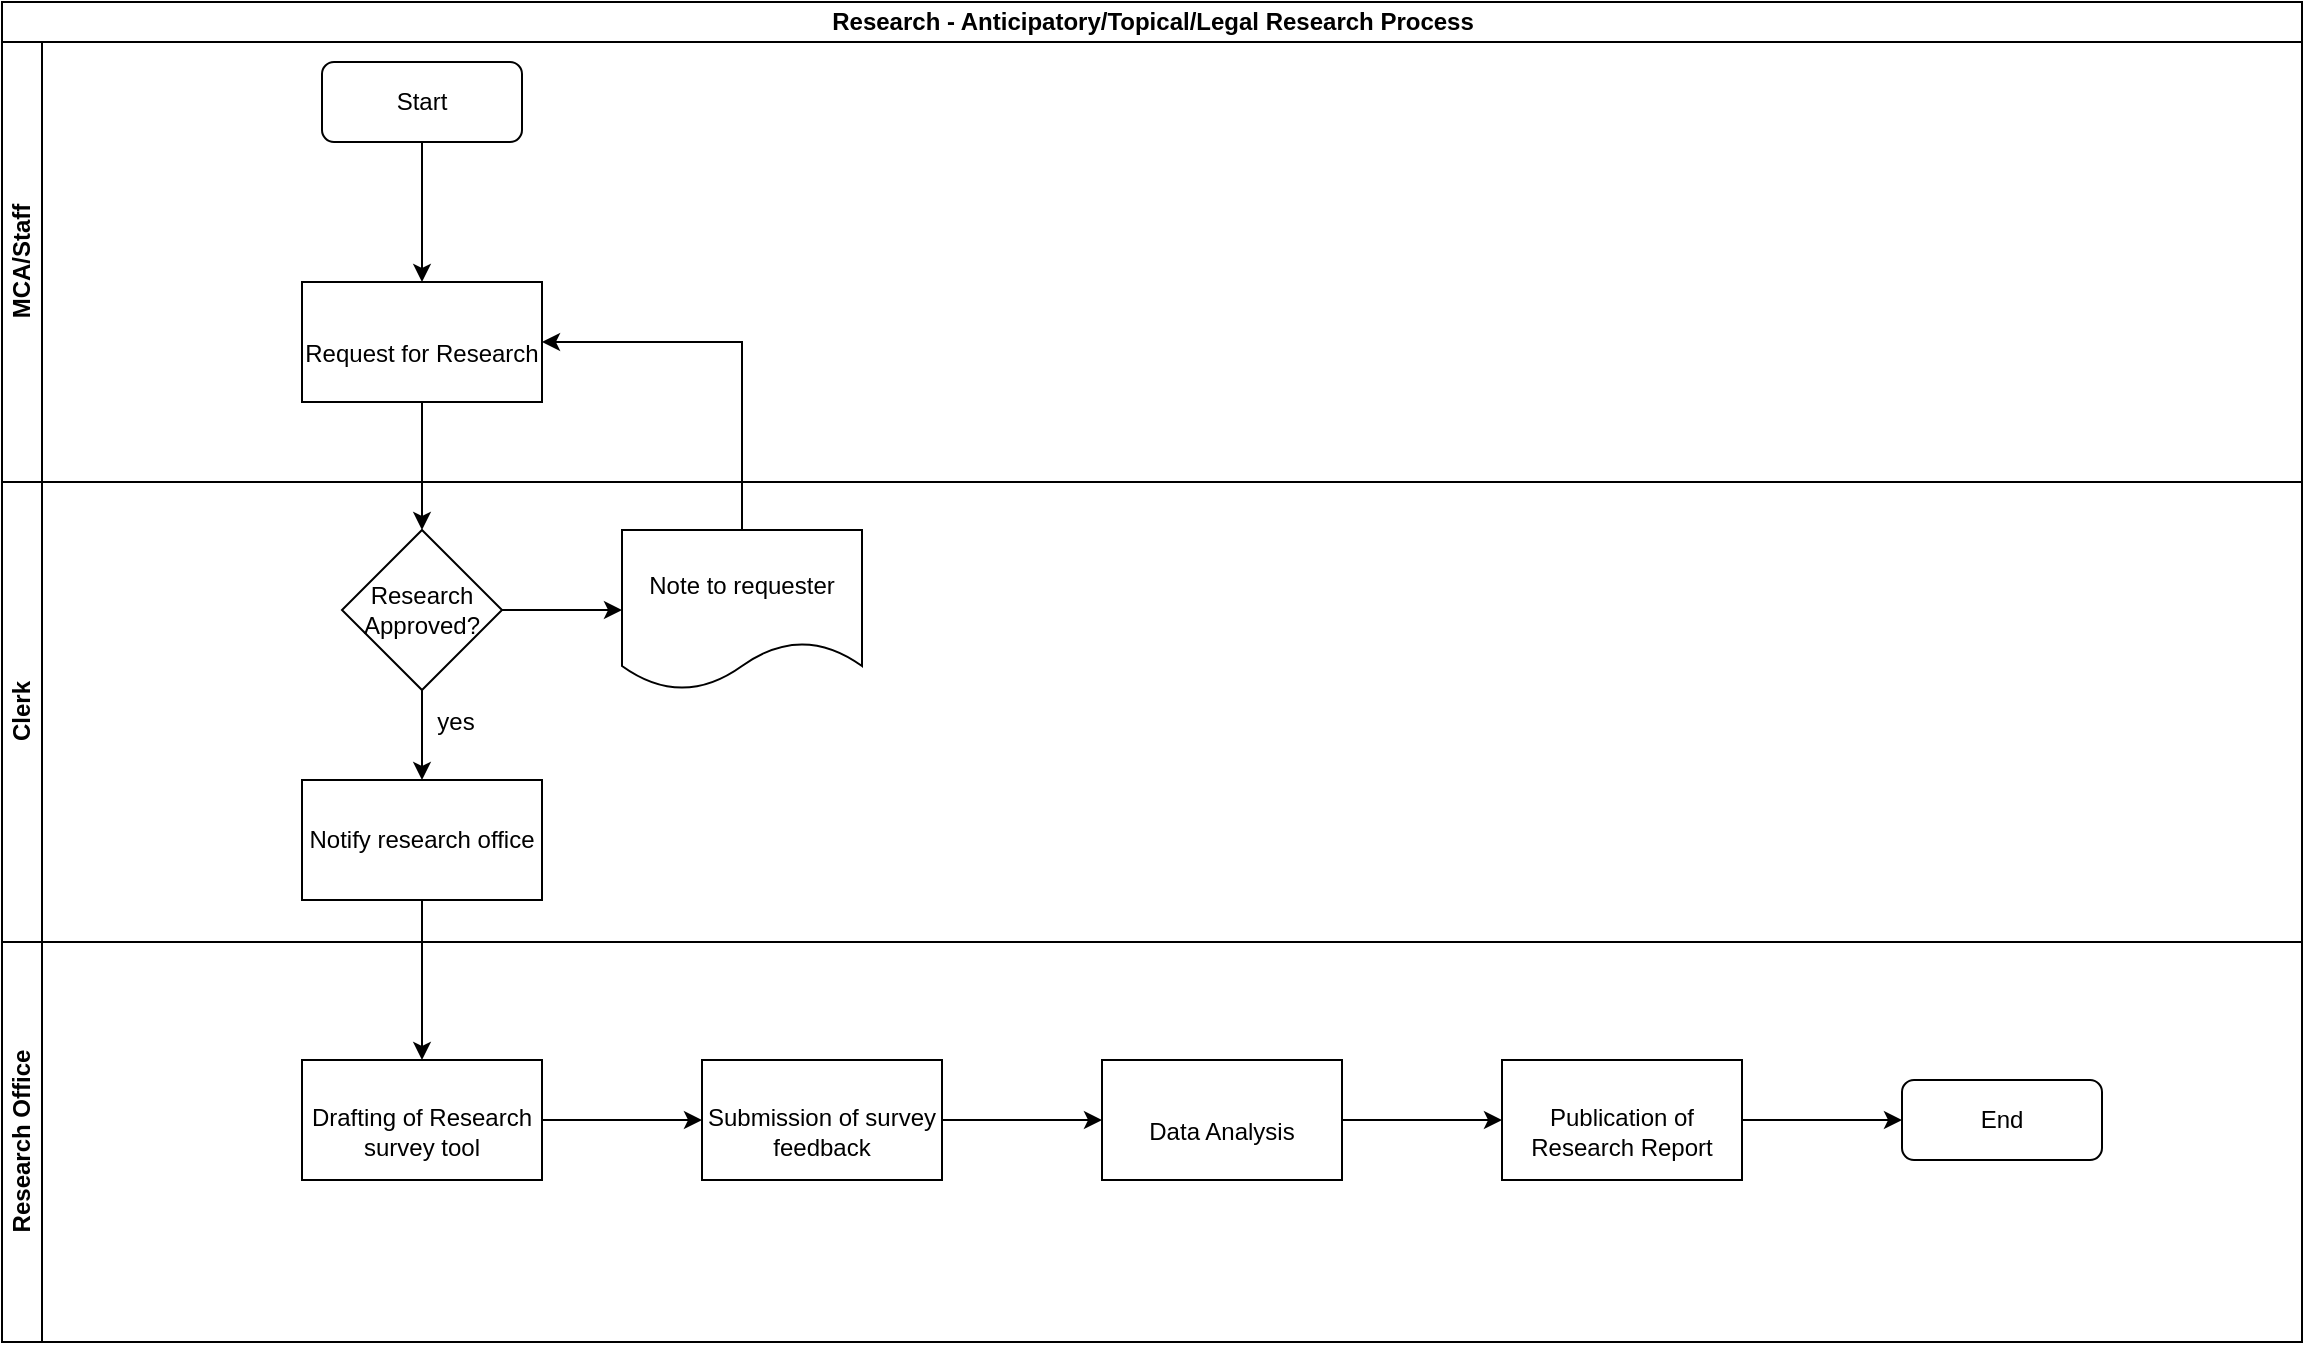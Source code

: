 <mxfile version="13.7.7" type="github">
  <diagram id="TwOUgwQ_L8dcKbeYbcKS" name="Page-1">
    <mxGraphModel dx="910" dy="487" grid="1" gridSize="10" guides="1" tooltips="1" connect="1" arrows="1" fold="1" page="1" pageScale="1" pageWidth="1169" pageHeight="827" math="0" shadow="0">
      <root>
        <mxCell id="0" />
        <mxCell id="1" parent="0" />
        <mxCell id="Q3lczVQ_mJhsyo0WWtEm-1" value="Research - Anticipatory/Topical/Legal Research Process" style="swimlane;html=1;childLayout=stackLayout;resizeParent=1;resizeParentMax=0;horizontal=1;startSize=20;horizontalStack=0;" vertex="1" parent="1">
          <mxGeometry x="10" y="10" width="1150" height="670" as="geometry" />
        </mxCell>
        <mxCell id="Q3lczVQ_mJhsyo0WWtEm-2" value="MCA/Staff" style="swimlane;html=1;startSize=20;horizontal=0;" vertex="1" parent="Q3lczVQ_mJhsyo0WWtEm-1">
          <mxGeometry y="20" width="1150" height="220" as="geometry" />
        </mxCell>
        <mxCell id="Q3lczVQ_mJhsyo0WWtEm-5" value="Start" style="rounded=1;whiteSpace=wrap;html=1;" vertex="1" parent="Q3lczVQ_mJhsyo0WWtEm-2">
          <mxGeometry x="160" y="10" width="100" height="40" as="geometry" />
        </mxCell>
        <mxCell id="Q3lczVQ_mJhsyo0WWtEm-8" value="&lt;br/&gt;&lt;p style=&quot;margin-bottom: 0in&quot;&gt;Request for Research&lt;/p&gt;&lt;br/&gt;" style="rounded=0;whiteSpace=wrap;html=1;" vertex="1" parent="Q3lczVQ_mJhsyo0WWtEm-2">
          <mxGeometry x="150" y="120" width="120" height="60" as="geometry" />
        </mxCell>
        <mxCell id="Q3lczVQ_mJhsyo0WWtEm-7" value="" style="edgeStyle=orthogonalEdgeStyle;rounded=0;orthogonalLoop=1;jettySize=auto;html=1;entryX=0.5;entryY=0;entryDx=0;entryDy=0;" edge="1" parent="Q3lczVQ_mJhsyo0WWtEm-2" source="Q3lczVQ_mJhsyo0WWtEm-5" target="Q3lczVQ_mJhsyo0WWtEm-8">
          <mxGeometry relative="1" as="geometry">
            <mxPoint x="210" y="120" as="targetPoint" />
          </mxGeometry>
        </mxCell>
        <mxCell id="Q3lczVQ_mJhsyo0WWtEm-3" value="Clerk" style="swimlane;html=1;startSize=20;horizontal=0;" vertex="1" parent="Q3lczVQ_mJhsyo0WWtEm-1">
          <mxGeometry y="240" width="1150" height="230" as="geometry" />
        </mxCell>
        <mxCell id="Q3lczVQ_mJhsyo0WWtEm-9" value="Research Approved?" style="rhombus;whiteSpace=wrap;html=1;rounded=0;" vertex="1" parent="Q3lczVQ_mJhsyo0WWtEm-3">
          <mxGeometry x="170" y="24" width="80" height="80" as="geometry" />
        </mxCell>
        <mxCell id="Q3lczVQ_mJhsyo0WWtEm-12" value="" style="edgeStyle=orthogonalEdgeStyle;rounded=0;orthogonalLoop=1;jettySize=auto;html=1;" edge="1" parent="Q3lczVQ_mJhsyo0WWtEm-3" source="Q3lczVQ_mJhsyo0WWtEm-9" target="Q3lczVQ_mJhsyo0WWtEm-11">
          <mxGeometry relative="1" as="geometry" />
        </mxCell>
        <mxCell id="Q3lczVQ_mJhsyo0WWtEm-13" value="yes" style="text;html=1;strokeColor=none;fillColor=none;align=center;verticalAlign=middle;whiteSpace=wrap;rounded=0;" vertex="1" parent="Q3lczVQ_mJhsyo0WWtEm-3">
          <mxGeometry x="207" y="110" width="40" height="20" as="geometry" />
        </mxCell>
        <mxCell id="Q3lczVQ_mJhsyo0WWtEm-11" value="Notify research office" style="whiteSpace=wrap;html=1;rounded=0;" vertex="1" parent="Q3lczVQ_mJhsyo0WWtEm-3">
          <mxGeometry x="150" y="149" width="120" height="60" as="geometry" />
        </mxCell>
        <mxCell id="Q3lczVQ_mJhsyo0WWtEm-4" value="Research Office" style="swimlane;html=1;startSize=20;horizontal=0;" vertex="1" parent="Q3lczVQ_mJhsyo0WWtEm-1">
          <mxGeometry y="470" width="1150" height="200" as="geometry" />
        </mxCell>
        <mxCell id="Q3lczVQ_mJhsyo0WWtEm-14" value="&lt;br/&gt;&lt;p style=&quot;margin-bottom: 0in&quot;&gt;Drafting of Research survey tool&lt;/p&gt;&lt;br/&gt;" style="whiteSpace=wrap;html=1;rounded=0;" vertex="1" parent="Q3lczVQ_mJhsyo0WWtEm-4">
          <mxGeometry x="150" y="59" width="120" height="60" as="geometry" />
        </mxCell>
        <mxCell id="Q3lczVQ_mJhsyo0WWtEm-24" value="End" style="rounded=1;whiteSpace=wrap;html=1;" vertex="1" parent="Q3lczVQ_mJhsyo0WWtEm-4">
          <mxGeometry x="950" y="69" width="100" height="40" as="geometry" />
        </mxCell>
        <mxCell id="Q3lczVQ_mJhsyo0WWtEm-10" value="" style="edgeStyle=orthogonalEdgeStyle;rounded=0;orthogonalLoop=1;jettySize=auto;html=1;" edge="1" parent="Q3lczVQ_mJhsyo0WWtEm-1" source="Q3lczVQ_mJhsyo0WWtEm-8" target="Q3lczVQ_mJhsyo0WWtEm-9">
          <mxGeometry relative="1" as="geometry" />
        </mxCell>
        <mxCell id="Q3lczVQ_mJhsyo0WWtEm-15" value="" style="edgeStyle=orthogonalEdgeStyle;rounded=0;orthogonalLoop=1;jettySize=auto;html=1;" edge="1" parent="Q3lczVQ_mJhsyo0WWtEm-1" source="Q3lczVQ_mJhsyo0WWtEm-11" target="Q3lczVQ_mJhsyo0WWtEm-14">
          <mxGeometry relative="1" as="geometry" />
        </mxCell>
        <mxCell id="Q3lczVQ_mJhsyo0WWtEm-19" value="" style="edgeStyle=orthogonalEdgeStyle;rounded=0;orthogonalLoop=1;jettySize=auto;html=1;" edge="1" parent="1" source="Q3lczVQ_mJhsyo0WWtEm-16" target="Q3lczVQ_mJhsyo0WWtEm-18">
          <mxGeometry relative="1" as="geometry" />
        </mxCell>
        <mxCell id="Q3lczVQ_mJhsyo0WWtEm-16" value="&lt;br/&gt;&lt;p style=&quot;margin-bottom: 0in&quot;&gt;Submission of survey feedback&lt;/p&gt;&lt;br/&gt;" style="whiteSpace=wrap;html=1;rounded=0;" vertex="1" parent="1">
          <mxGeometry x="360" y="539" width="120" height="60" as="geometry" />
        </mxCell>
        <mxCell id="Q3lczVQ_mJhsyo0WWtEm-17" value="" style="edgeStyle=orthogonalEdgeStyle;rounded=0;orthogonalLoop=1;jettySize=auto;html=1;" edge="1" parent="1" source="Q3lczVQ_mJhsyo0WWtEm-14" target="Q3lczVQ_mJhsyo0WWtEm-16">
          <mxGeometry relative="1" as="geometry" />
        </mxCell>
        <mxCell id="Q3lczVQ_mJhsyo0WWtEm-21" value="" style="edgeStyle=orthogonalEdgeStyle;rounded=0;orthogonalLoop=1;jettySize=auto;html=1;" edge="1" parent="1" source="Q3lczVQ_mJhsyo0WWtEm-18" target="Q3lczVQ_mJhsyo0WWtEm-20">
          <mxGeometry relative="1" as="geometry" />
        </mxCell>
        <mxCell id="Q3lczVQ_mJhsyo0WWtEm-18" value="&lt;br/&gt;&lt;p style=&quot;margin-bottom: 0in&quot;&gt;Data Analysis&lt;/p&gt;&lt;br/&gt;" style="whiteSpace=wrap;html=1;rounded=0;" vertex="1" parent="1">
          <mxGeometry x="560" y="539" width="120" height="60" as="geometry" />
        </mxCell>
        <mxCell id="Q3lczVQ_mJhsyo0WWtEm-23" value="" style="edgeStyle=orthogonalEdgeStyle;rounded=0;orthogonalLoop=1;jettySize=auto;html=1;entryX=0;entryY=0.5;entryDx=0;entryDy=0;" edge="1" parent="1" source="Q3lczVQ_mJhsyo0WWtEm-20" target="Q3lczVQ_mJhsyo0WWtEm-24">
          <mxGeometry relative="1" as="geometry">
            <mxPoint x="980" y="569" as="targetPoint" />
          </mxGeometry>
        </mxCell>
        <mxCell id="Q3lczVQ_mJhsyo0WWtEm-20" value="&lt;br/&gt;&lt;p style=&quot;margin-bottom: 0in&quot;&gt;Publication of Research Report&lt;/p&gt;&lt;br/&gt;" style="whiteSpace=wrap;html=1;rounded=0;" vertex="1" parent="1">
          <mxGeometry x="760" y="539" width="120" height="60" as="geometry" />
        </mxCell>
        <mxCell id="Q3lczVQ_mJhsyo0WWtEm-28" value="" style="edgeStyle=orthogonalEdgeStyle;rounded=0;orthogonalLoop=1;jettySize=auto;html=1;entryX=1;entryY=0.5;entryDx=0;entryDy=0;" edge="1" parent="1" source="Q3lczVQ_mJhsyo0WWtEm-25" target="Q3lczVQ_mJhsyo0WWtEm-8">
          <mxGeometry relative="1" as="geometry">
            <mxPoint x="540" y="314" as="targetPoint" />
            <Array as="points">
              <mxPoint x="380" y="180" />
            </Array>
          </mxGeometry>
        </mxCell>
        <mxCell id="Q3lczVQ_mJhsyo0WWtEm-25" value="Note to requester" style="shape=document;whiteSpace=wrap;html=1;boundedLbl=1;rounded=0;" vertex="1" parent="1">
          <mxGeometry x="320" y="274" width="120" height="80" as="geometry" />
        </mxCell>
        <mxCell id="Q3lczVQ_mJhsyo0WWtEm-26" value="" style="edgeStyle=orthogonalEdgeStyle;rounded=0;orthogonalLoop=1;jettySize=auto;html=1;" edge="1" parent="1" source="Q3lczVQ_mJhsyo0WWtEm-9" target="Q3lczVQ_mJhsyo0WWtEm-25">
          <mxGeometry relative="1" as="geometry" />
        </mxCell>
      </root>
    </mxGraphModel>
  </diagram>
</mxfile>
